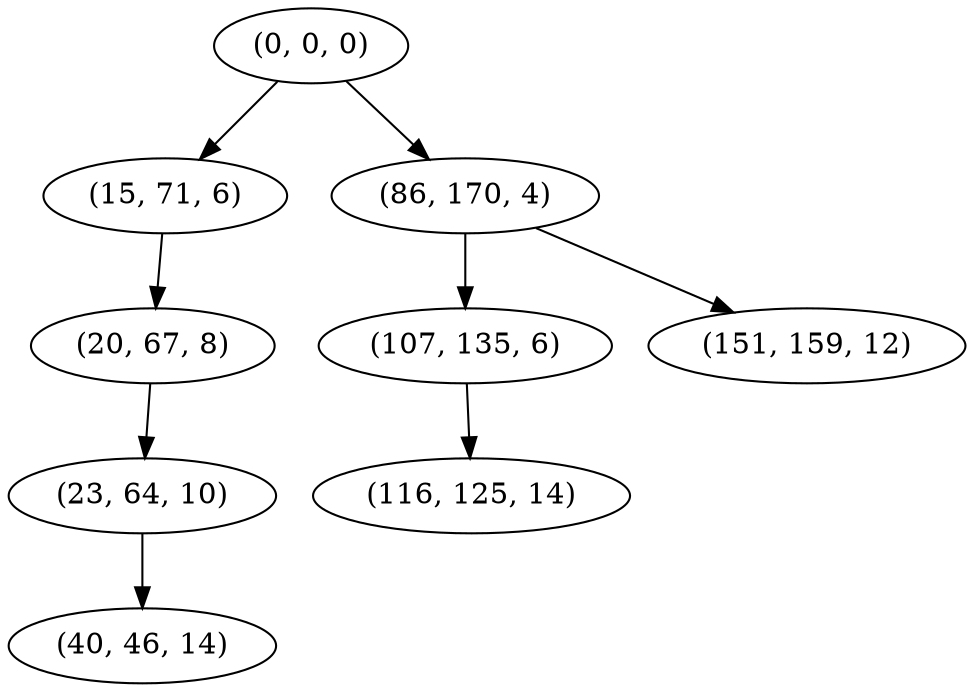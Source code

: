 digraph tree {
    "(0, 0, 0)";
    "(15, 71, 6)";
    "(20, 67, 8)";
    "(23, 64, 10)";
    "(40, 46, 14)";
    "(86, 170, 4)";
    "(107, 135, 6)";
    "(116, 125, 14)";
    "(151, 159, 12)";
    "(0, 0, 0)" -> "(15, 71, 6)";
    "(0, 0, 0)" -> "(86, 170, 4)";
    "(15, 71, 6)" -> "(20, 67, 8)";
    "(20, 67, 8)" -> "(23, 64, 10)";
    "(23, 64, 10)" -> "(40, 46, 14)";
    "(86, 170, 4)" -> "(107, 135, 6)";
    "(86, 170, 4)" -> "(151, 159, 12)";
    "(107, 135, 6)" -> "(116, 125, 14)";
}
